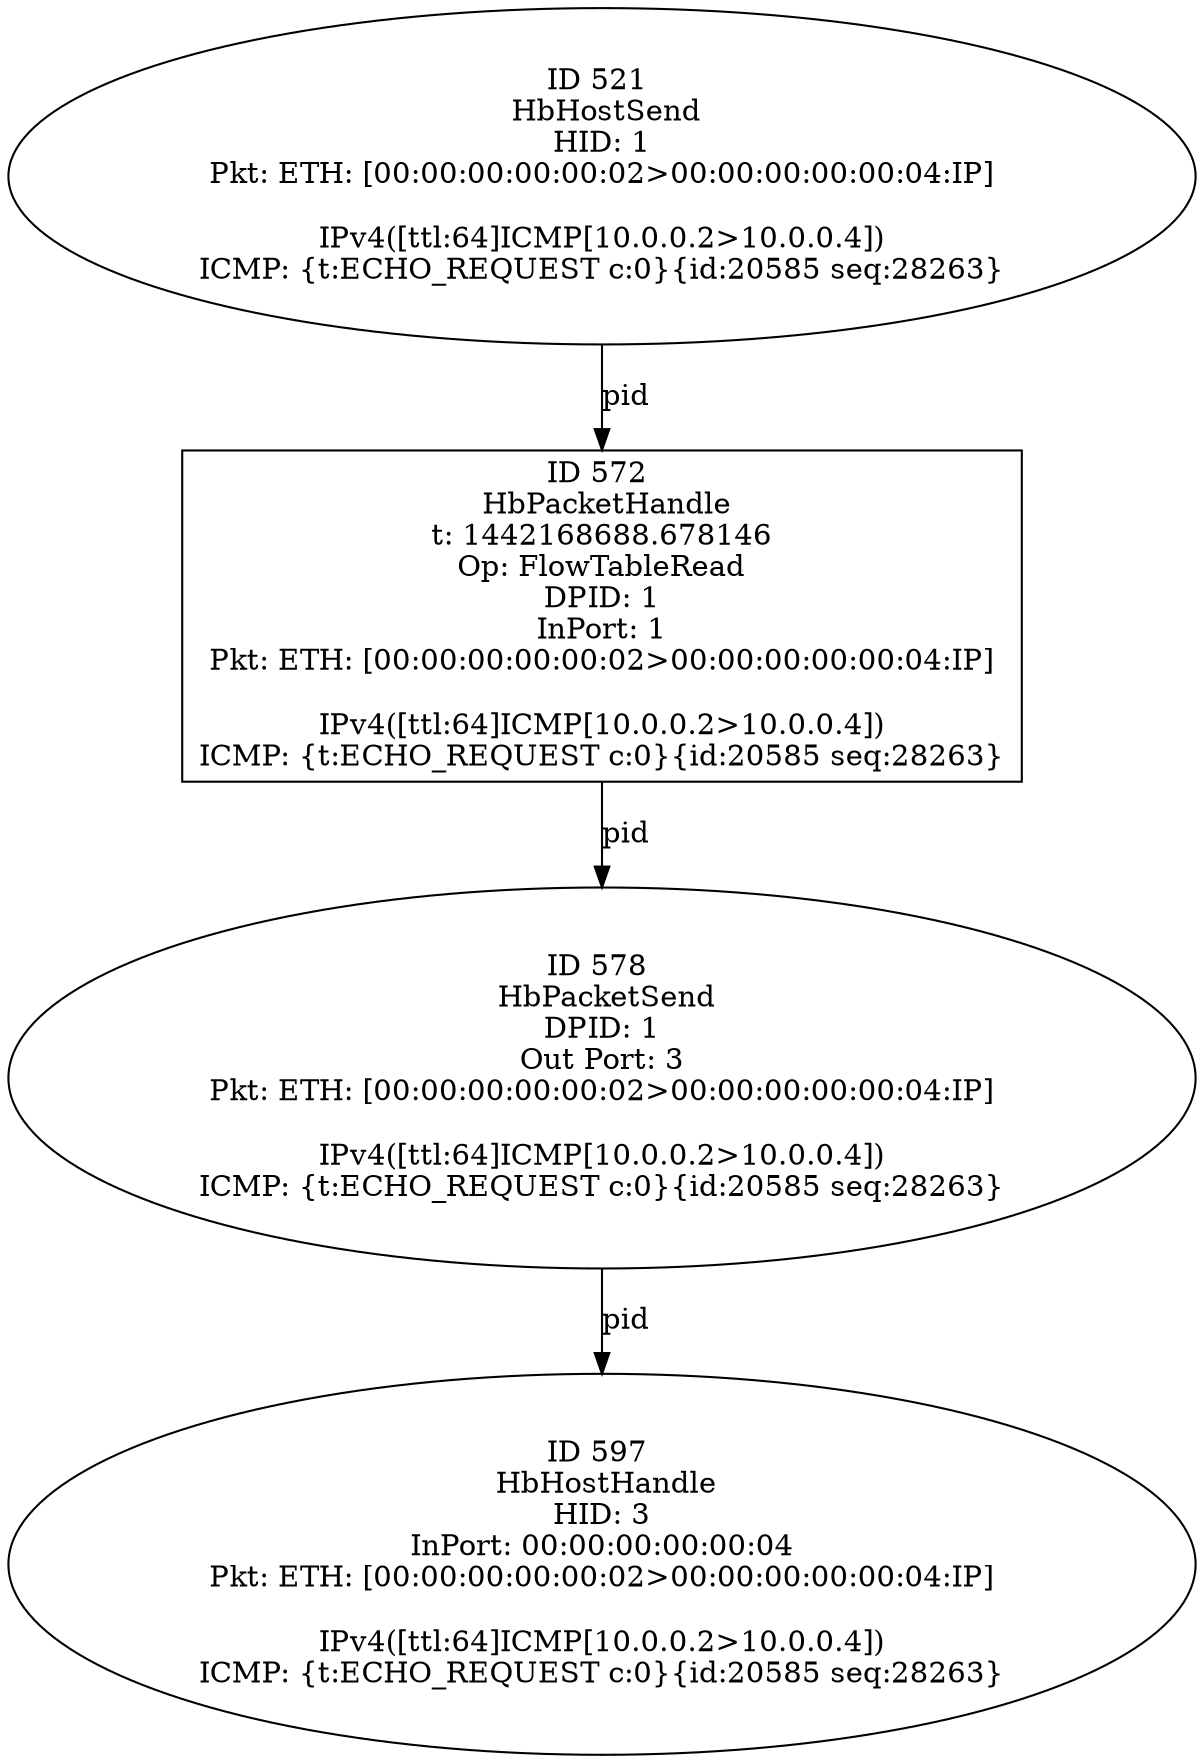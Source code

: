 strict digraph G {
578 [shape=oval, event=<hb_events.HbPacketSend object at 0x106bf3bd0>, label="ID 578 
 HbPacketSend
DPID: 1
Out Port: 3
Pkt: ETH: [00:00:00:00:00:02>00:00:00:00:00:04:IP]

IPv4([ttl:64]ICMP[10.0.0.2>10.0.0.4])
ICMP: {t:ECHO_REQUEST c:0}{id:20585 seq:28263}"];
521 [shape=oval, event=<hb_events.HbHostSend object at 0x106b85a50>, label="ID 521 
 HbHostSend
HID: 1
Pkt: ETH: [00:00:00:00:00:02>00:00:00:00:00:04:IP]

IPv4([ttl:64]ICMP[10.0.0.2>10.0.0.4])
ICMP: {t:ECHO_REQUEST c:0}{id:20585 seq:28263}"];
597 [shape=oval, event=<hb_events.HbHostHandle object at 0x106c02a10>, label="ID 597 
 HbHostHandle
HID: 3
InPort: 00:00:00:00:00:04
Pkt: ETH: [00:00:00:00:00:02>00:00:00:00:00:04:IP]

IPv4([ttl:64]ICMP[10.0.0.2>10.0.0.4])
ICMP: {t:ECHO_REQUEST c:0}{id:20585 seq:28263}"];
572 [shape=box, event=<hb_events.HbPacketHandle object at 0x106bf3550>, label="ID 572 
 HbPacketHandle
t: 1442168688.678146
Op: FlowTableRead
DPID: 1
InPort: 1
Pkt: ETH: [00:00:00:00:00:02>00:00:00:00:00:04:IP]

IPv4([ttl:64]ICMP[10.0.0.2>10.0.0.4])
ICMP: {t:ECHO_REQUEST c:0}{id:20585 seq:28263}"];
578 -> 597  [rel=pid, label=pid];
521 -> 572  [rel=pid, label=pid];
572 -> 578  [rel=pid, label=pid];
}
